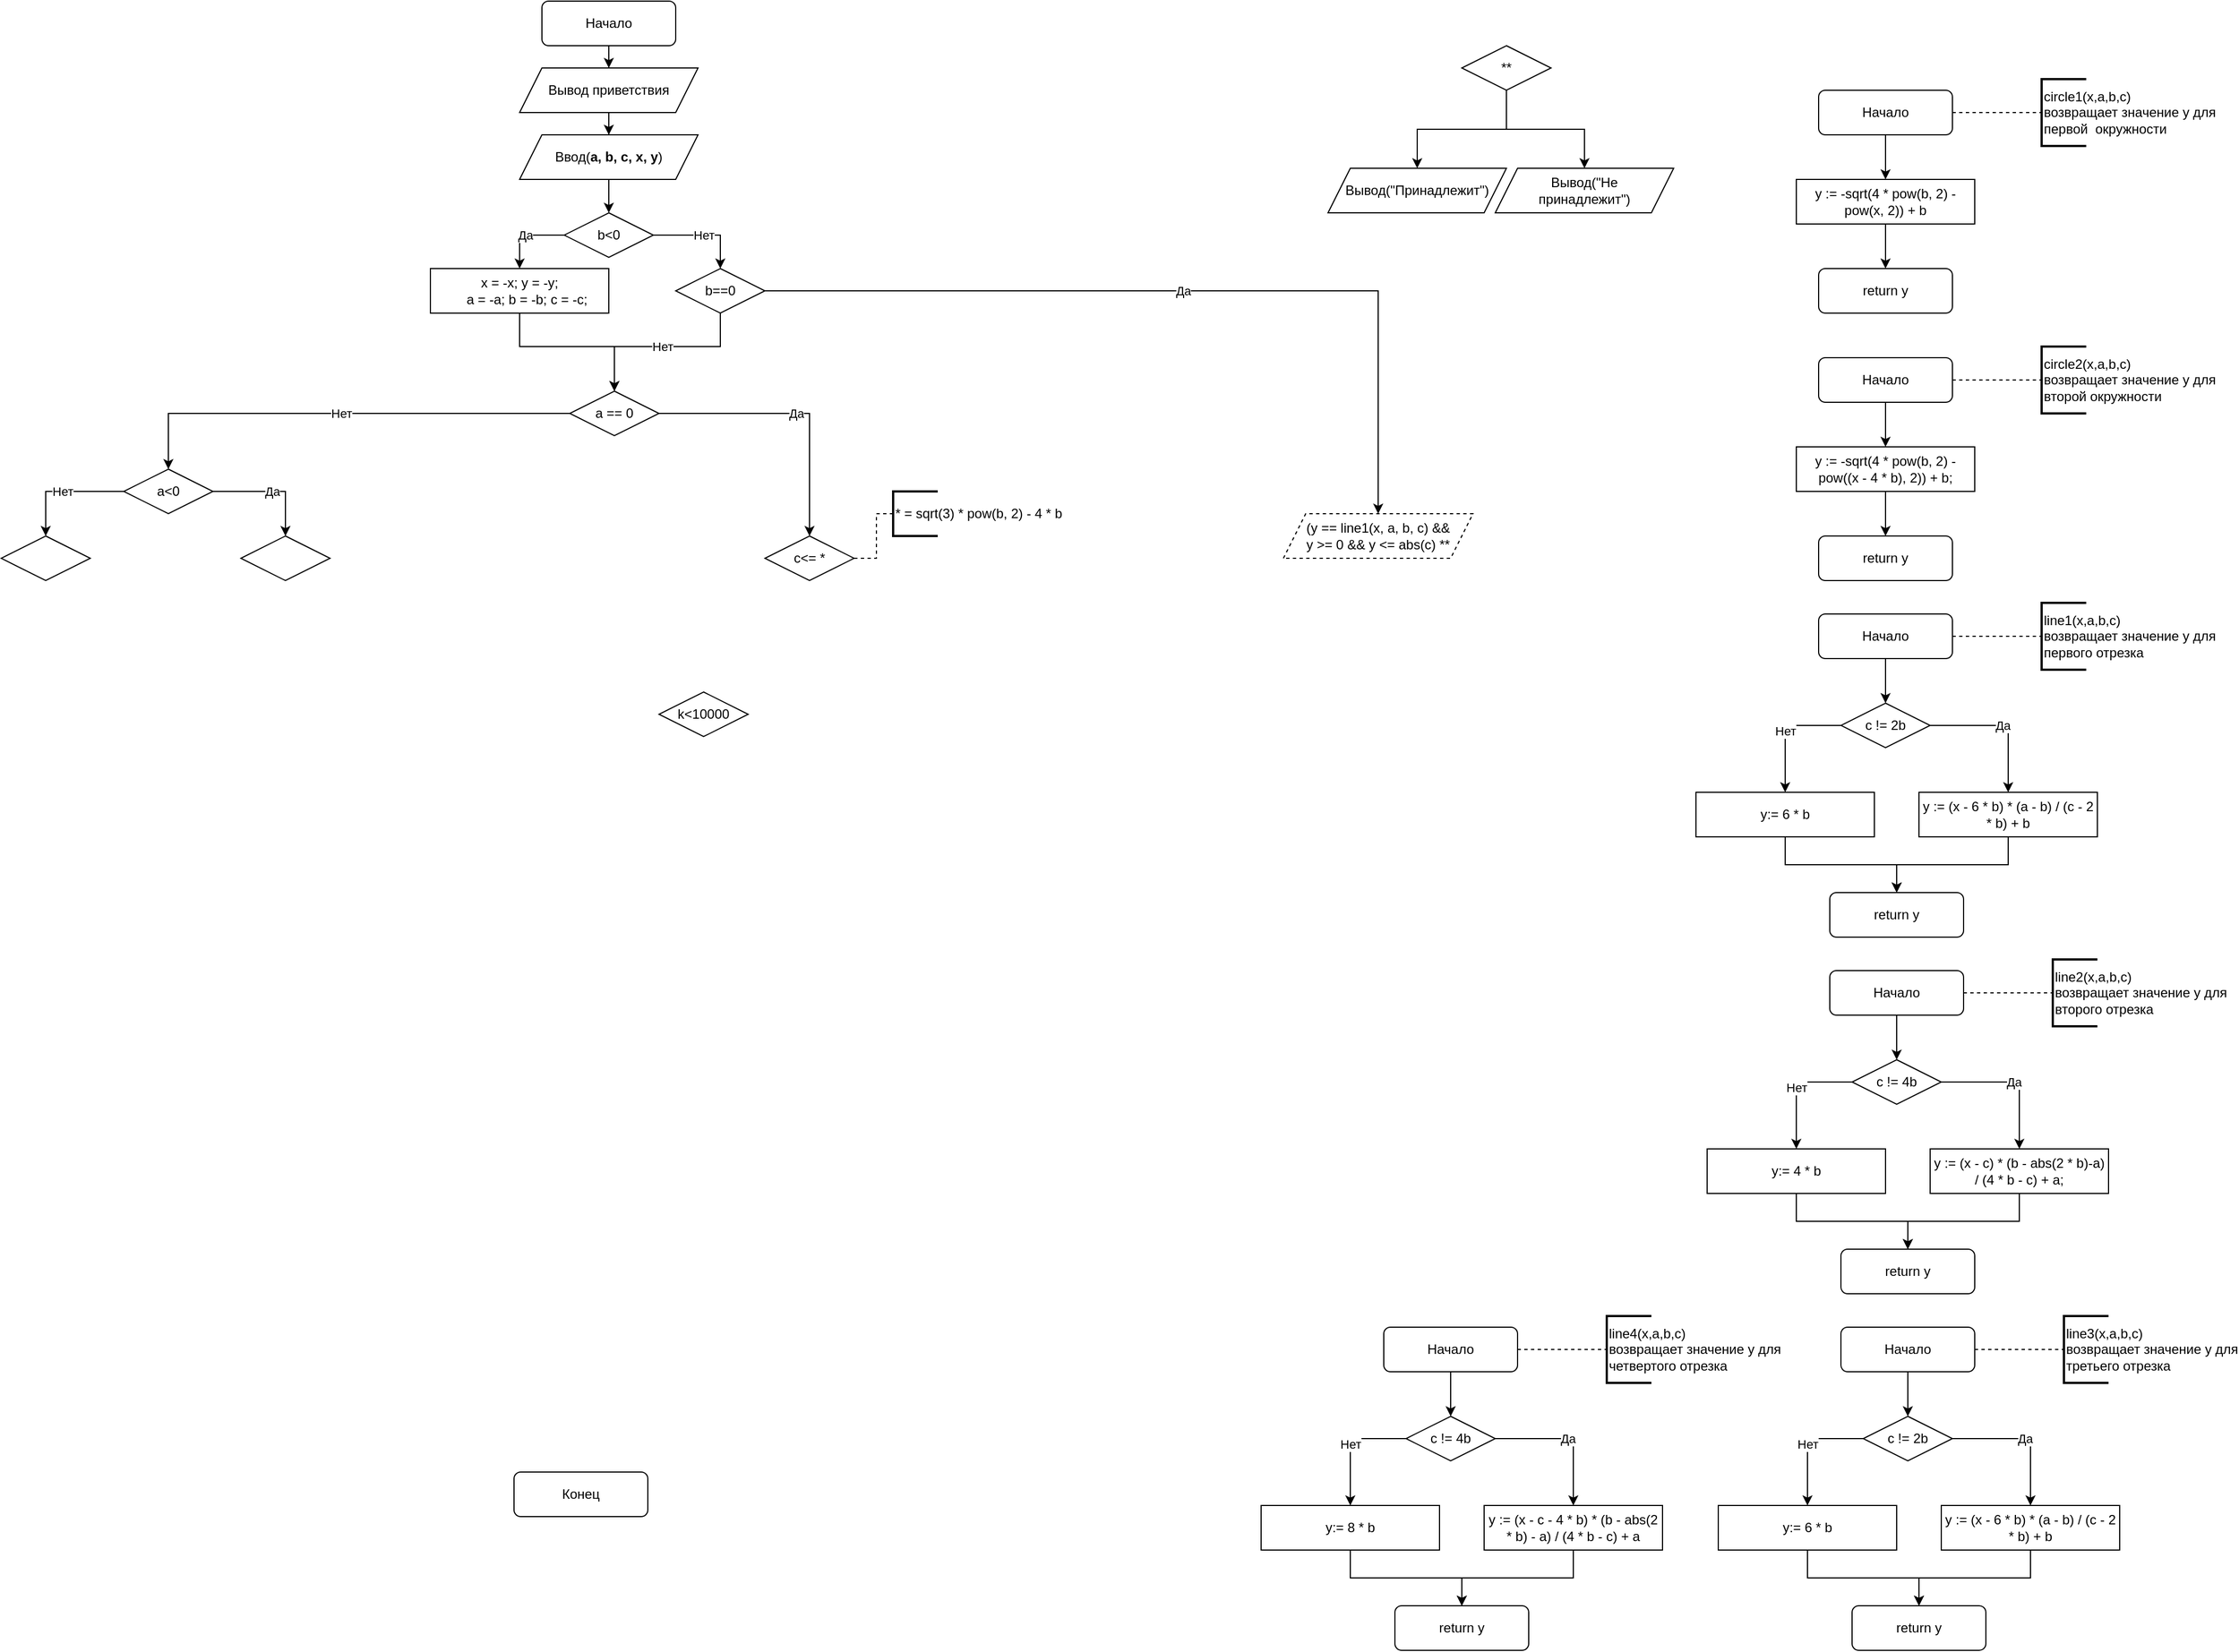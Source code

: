 <mxfile version="15.4.0" type="device"><diagram id="m8yp3lCfkOOQNY-iUT-n" name="Page-1"><mxGraphModel dx="1888" dy="607" grid="1" gridSize="10" guides="1" tooltips="1" connect="1" arrows="1" fold="1" page="1" pageScale="1" pageWidth="850" pageHeight="1100" math="0" shadow="0"><root><mxCell id="0"/><mxCell id="1" parent="0"/><mxCell id="dJwbTQsU5mwyMvVWYnpS-16" style="edgeStyle=orthogonalEdgeStyle;rounded=0;orthogonalLoop=1;jettySize=auto;html=1;entryX=0.5;entryY=0;entryDx=0;entryDy=0;" parent="1" source="dJwbTQsU5mwyMvVWYnpS-1" target="dJwbTQsU5mwyMvVWYnpS-2" edge="1"><mxGeometry relative="1" as="geometry"/></mxCell><mxCell id="dJwbTQsU5mwyMvVWYnpS-1" value="Начало" style="rounded=1;whiteSpace=wrap;html=1;" parent="1" vertex="1"><mxGeometry x="365" width="120" height="40" as="geometry"/></mxCell><mxCell id="dJwbTQsU5mwyMvVWYnpS-17" style="edgeStyle=orthogonalEdgeStyle;rounded=0;orthogonalLoop=1;jettySize=auto;html=1;entryX=0.5;entryY=0;entryDx=0;entryDy=0;" parent="1" source="dJwbTQsU5mwyMvVWYnpS-2" target="dJwbTQsU5mwyMvVWYnpS-3" edge="1"><mxGeometry relative="1" as="geometry"/></mxCell><mxCell id="dJwbTQsU5mwyMvVWYnpS-2" value="Вывод приветствия" style="shape=parallelogram;perimeter=parallelogramPerimeter;whiteSpace=wrap;html=1;fixedSize=1;" parent="1" vertex="1"><mxGeometry x="345" y="60" width="160" height="40" as="geometry"/></mxCell><mxCell id="dJwbTQsU5mwyMvVWYnpS-18" style="edgeStyle=orthogonalEdgeStyle;rounded=0;orthogonalLoop=1;jettySize=auto;html=1;entryX=0.5;entryY=0;entryDx=0;entryDy=0;" parent="1" source="dJwbTQsU5mwyMvVWYnpS-3" target="dJwbTQsU5mwyMvVWYnpS-4" edge="1"><mxGeometry relative="1" as="geometry"/></mxCell><mxCell id="dJwbTQsU5mwyMvVWYnpS-3" value="Ввод(&lt;b&gt;a, b, c, x, y&lt;/b&gt;)" style="shape=parallelogram;perimeter=parallelogramPerimeter;whiteSpace=wrap;html=1;fixedSize=1;" parent="1" vertex="1"><mxGeometry x="345" y="120" width="160" height="40" as="geometry"/></mxCell><mxCell id="dJwbTQsU5mwyMvVWYnpS-7" value="Да" style="edgeStyle=orthogonalEdgeStyle;rounded=0;orthogonalLoop=1;jettySize=auto;html=1;entryX=0.5;entryY=0;entryDx=0;entryDy=0;exitX=0;exitY=0.5;exitDx=0;exitDy=0;" parent="1" source="dJwbTQsU5mwyMvVWYnpS-4" target="dJwbTQsU5mwyMvVWYnpS-6" edge="1"><mxGeometry relative="1" as="geometry"/></mxCell><mxCell id="dJwbTQsU5mwyMvVWYnpS-8" value="Нет" style="edgeStyle=orthogonalEdgeStyle;rounded=0;orthogonalLoop=1;jettySize=auto;html=1;entryX=0.5;entryY=0;entryDx=0;entryDy=0;" parent="1" source="dJwbTQsU5mwyMvVWYnpS-4" target="dJwbTQsU5mwyMvVWYnpS-5" edge="1"><mxGeometry relative="1" as="geometry"/></mxCell><mxCell id="dJwbTQsU5mwyMvVWYnpS-4" value="b&amp;lt;0" style="rhombus;whiteSpace=wrap;html=1;" parent="1" vertex="1"><mxGeometry x="385" y="190" width="80" height="40" as="geometry"/></mxCell><mxCell id="dJwbTQsU5mwyMvVWYnpS-10" value="Да" style="edgeStyle=orthogonalEdgeStyle;rounded=0;orthogonalLoop=1;jettySize=auto;html=1;entryX=0.5;entryY=0;entryDx=0;entryDy=0;" parent="1" source="dJwbTQsU5mwyMvVWYnpS-5" target="1ssIPeORU8jgqgJLAaxF-1" edge="1"><mxGeometry relative="1" as="geometry"><mxPoint x="960" y="410" as="targetPoint"/></mxGeometry></mxCell><mxCell id="dJwbTQsU5mwyMvVWYnpS-12" value="Нет" style="edgeStyle=orthogonalEdgeStyle;rounded=0;orthogonalLoop=1;jettySize=auto;html=1;entryX=0.5;entryY=0;entryDx=0;entryDy=0;" parent="1" source="dJwbTQsU5mwyMvVWYnpS-5" target="dJwbTQsU5mwyMvVWYnpS-11" edge="1"><mxGeometry relative="1" as="geometry"><Array as="points"><mxPoint x="525" y="310"/><mxPoint x="430" y="310"/></Array></mxGeometry></mxCell><mxCell id="dJwbTQsU5mwyMvVWYnpS-5" value="b==0" style="rhombus;whiteSpace=wrap;html=1;" parent="1" vertex="1"><mxGeometry x="485" y="240" width="80" height="40" as="geometry"/></mxCell><mxCell id="dJwbTQsU5mwyMvVWYnpS-13" style="edgeStyle=orthogonalEdgeStyle;rounded=0;orthogonalLoop=1;jettySize=auto;html=1;entryX=0.5;entryY=0;entryDx=0;entryDy=0;" parent="1" source="dJwbTQsU5mwyMvVWYnpS-6" target="dJwbTQsU5mwyMvVWYnpS-11" edge="1"><mxGeometry relative="1" as="geometry"><Array as="points"><mxPoint x="345" y="310"/><mxPoint x="430" y="310"/></Array></mxGeometry></mxCell><mxCell id="dJwbTQsU5mwyMvVWYnpS-6" value="&lt;div&gt;x = -x;&amp;nbsp;&lt;span&gt;y = -y;&lt;/span&gt;&lt;/div&gt;&lt;div&gt;&amp;nbsp; &amp;nbsp; a = -a; b = -b; c = -c;&lt;/div&gt;" style="rounded=0;whiteSpace=wrap;html=1;" parent="1" vertex="1"><mxGeometry x="265" y="240" width="160" height="40" as="geometry"/></mxCell><mxCell id="dJwbTQsU5mwyMvVWYnpS-27" value="Нет" style="edgeStyle=orthogonalEdgeStyle;rounded=0;orthogonalLoop=1;jettySize=auto;html=1;entryX=0.5;entryY=0;entryDx=0;entryDy=0;" parent="1" source="dJwbTQsU5mwyMvVWYnpS-11" target="dJwbTQsU5mwyMvVWYnpS-26" edge="1"><mxGeometry relative="1" as="geometry"/></mxCell><mxCell id="dJwbTQsU5mwyMvVWYnpS-29" value="Да" style="edgeStyle=orthogonalEdgeStyle;rounded=0;orthogonalLoop=1;jettySize=auto;html=1;entryX=0.5;entryY=0;entryDx=0;entryDy=0;" parent="1" source="dJwbTQsU5mwyMvVWYnpS-11" target="dJwbTQsU5mwyMvVWYnpS-28" edge="1"><mxGeometry relative="1" as="geometry"/></mxCell><mxCell id="dJwbTQsU5mwyMvVWYnpS-11" value="a == 0" style="rhombus;whiteSpace=wrap;html=1;" parent="1" vertex="1"><mxGeometry x="390" y="350" width="80" height="40" as="geometry"/></mxCell><mxCell id="dJwbTQsU5mwyMvVWYnpS-14" value="Конец" style="rounded=1;whiteSpace=wrap;html=1;" parent="1" vertex="1"><mxGeometry x="340" y="1320" width="120" height="40" as="geometry"/></mxCell><mxCell id="dJwbTQsU5mwyMvVWYnpS-32" value="Нет" style="edgeStyle=orthogonalEdgeStyle;rounded=0;orthogonalLoop=1;jettySize=auto;html=1;entryX=0.5;entryY=0;entryDx=0;entryDy=0;" parent="1" source="dJwbTQsU5mwyMvVWYnpS-26" target="dJwbTQsU5mwyMvVWYnpS-30" edge="1"><mxGeometry relative="1" as="geometry"/></mxCell><mxCell id="dJwbTQsU5mwyMvVWYnpS-33" value="Да" style="edgeStyle=orthogonalEdgeStyle;rounded=0;orthogonalLoop=1;jettySize=auto;html=1;entryX=0.5;entryY=0;entryDx=0;entryDy=0;" parent="1" source="dJwbTQsU5mwyMvVWYnpS-26" target="dJwbTQsU5mwyMvVWYnpS-31" edge="1"><mxGeometry relative="1" as="geometry"><Array as="points"><mxPoint x="135" y="440"/></Array></mxGeometry></mxCell><mxCell id="dJwbTQsU5mwyMvVWYnpS-26" value="a&amp;lt;0" style="rhombus;whiteSpace=wrap;html=1;" parent="1" vertex="1"><mxGeometry x="-10" y="420" width="80" height="40" as="geometry"/></mxCell><mxCell id="dJwbTQsU5mwyMvVWYnpS-35" style="edgeStyle=orthogonalEdgeStyle;rounded=0;orthogonalLoop=1;jettySize=auto;html=1;entryX=0;entryY=0.5;entryDx=0;entryDy=0;entryPerimeter=0;endArrow=none;endFill=0;dashed=1;" parent="1" source="dJwbTQsU5mwyMvVWYnpS-28" target="dJwbTQsU5mwyMvVWYnpS-34" edge="1"><mxGeometry relative="1" as="geometry"/></mxCell><mxCell id="dJwbTQsU5mwyMvVWYnpS-28" value="с&amp;lt;= *" style="rhombus;whiteSpace=wrap;html=1;" parent="1" vertex="1"><mxGeometry x="565" y="480" width="80" height="40" as="geometry"/></mxCell><mxCell id="dJwbTQsU5mwyMvVWYnpS-30" value="" style="rhombus;whiteSpace=wrap;html=1;" parent="1" vertex="1"><mxGeometry x="-120" y="480" width="80" height="40" as="geometry"/></mxCell><mxCell id="dJwbTQsU5mwyMvVWYnpS-31" value="" style="rhombus;whiteSpace=wrap;html=1;" parent="1" vertex="1"><mxGeometry x="95" y="480" width="80" height="40" as="geometry"/></mxCell><mxCell id="dJwbTQsU5mwyMvVWYnpS-34" value="* = sqrt(3) * pow(b, 2) - 4 * b" style="strokeWidth=2;html=1;shape=mxgraph.flowchart.annotation_1;align=left;pointerEvents=1;" parent="1" vertex="1"><mxGeometry x="680" y="440" width="40" height="40" as="geometry"/></mxCell><mxCell id="dJwbTQsU5mwyMvVWYnpS-42" value="k&amp;lt;10000" style="rhombus;whiteSpace=wrap;html=1;" parent="1" vertex="1"><mxGeometry x="470" y="620" width="80" height="40" as="geometry"/></mxCell><mxCell id="dJwbTQsU5mwyMvVWYnpS-50" style="edgeStyle=orthogonalEdgeStyle;rounded=0;orthogonalLoop=1;jettySize=auto;html=1;entryX=0.5;entryY=0;entryDx=0;entryDy=0;endArrow=classic;endFill=1;" parent="1" source="dJwbTQsU5mwyMvVWYnpS-45" target="dJwbTQsU5mwyMvVWYnpS-49" edge="1"><mxGeometry relative="1" as="geometry"/></mxCell><mxCell id="dJwbTQsU5mwyMvVWYnpS-45" value="Начало" style="rounded=1;whiteSpace=wrap;html=1;" parent="1" vertex="1"><mxGeometry x="1510" y="80" width="120" height="40" as="geometry"/></mxCell><mxCell id="dJwbTQsU5mwyMvVWYnpS-46" style="edgeStyle=orthogonalEdgeStyle;rounded=0;orthogonalLoop=1;jettySize=auto;html=1;entryX=0;entryY=0.5;entryDx=0;entryDy=0;entryPerimeter=0;endArrow=none;endFill=0;dashed=1;exitX=1;exitY=0.5;exitDx=0;exitDy=0;" parent="1" source="dJwbTQsU5mwyMvVWYnpS-45" target="dJwbTQsU5mwyMvVWYnpS-47" edge="1"><mxGeometry relative="1" as="geometry"><mxPoint x="1570" y="110" as="sourcePoint"/></mxGeometry></mxCell><mxCell id="dJwbTQsU5mwyMvVWYnpS-47" value="circle1(x,a,b,c)&lt;br&gt;возвращает значение y для &lt;br&gt;первой&amp;nbsp; окружности" style="strokeWidth=2;html=1;shape=mxgraph.flowchart.annotation_1;align=left;pointerEvents=1;" parent="1" vertex="1"><mxGeometry x="1710" y="70" width="40" height="60" as="geometry"/></mxCell><mxCell id="dJwbTQsU5mwyMvVWYnpS-52" style="edgeStyle=orthogonalEdgeStyle;rounded=0;orthogonalLoop=1;jettySize=auto;html=1;entryX=0.5;entryY=0;entryDx=0;entryDy=0;endArrow=classic;endFill=1;" parent="1" source="dJwbTQsU5mwyMvVWYnpS-49" target="dJwbTQsU5mwyMvVWYnpS-51" edge="1"><mxGeometry relative="1" as="geometry"/></mxCell><mxCell id="dJwbTQsU5mwyMvVWYnpS-49" value="y :=&amp;nbsp;-sqrt(4 * pow(b, 2) - pow(x, 2)) + b" style="rounded=0;whiteSpace=wrap;html=1;" parent="1" vertex="1"><mxGeometry x="1490" y="160" width="160" height="40" as="geometry"/></mxCell><mxCell id="dJwbTQsU5mwyMvVWYnpS-51" value="return y" style="rounded=1;whiteSpace=wrap;html=1;" parent="1" vertex="1"><mxGeometry x="1510" y="240" width="120" height="40" as="geometry"/></mxCell><mxCell id="dJwbTQsU5mwyMvVWYnpS-53" style="edgeStyle=orthogonalEdgeStyle;rounded=0;orthogonalLoop=1;jettySize=auto;html=1;entryX=0.5;entryY=0;entryDx=0;entryDy=0;endArrow=classic;endFill=1;" parent="1" source="dJwbTQsU5mwyMvVWYnpS-54" target="dJwbTQsU5mwyMvVWYnpS-58" edge="1"><mxGeometry relative="1" as="geometry"/></mxCell><mxCell id="dJwbTQsU5mwyMvVWYnpS-54" value="Начало" style="rounded=1;whiteSpace=wrap;html=1;" parent="1" vertex="1"><mxGeometry x="1510" y="320" width="120" height="40" as="geometry"/></mxCell><mxCell id="dJwbTQsU5mwyMvVWYnpS-55" style="edgeStyle=orthogonalEdgeStyle;rounded=0;orthogonalLoop=1;jettySize=auto;html=1;entryX=0;entryY=0.5;entryDx=0;entryDy=0;entryPerimeter=0;endArrow=none;endFill=0;dashed=1;exitX=1;exitY=0.5;exitDx=0;exitDy=0;" parent="1" source="dJwbTQsU5mwyMvVWYnpS-54" target="dJwbTQsU5mwyMvVWYnpS-56" edge="1"><mxGeometry relative="1" as="geometry"><mxPoint x="1570" y="350" as="sourcePoint"/></mxGeometry></mxCell><mxCell id="dJwbTQsU5mwyMvVWYnpS-56" value="circle2(x,a,b,c)&lt;br&gt;возвращает значение y для &lt;br&gt;второй окружности" style="strokeWidth=2;html=1;shape=mxgraph.flowchart.annotation_1;align=left;pointerEvents=1;" parent="1" vertex="1"><mxGeometry x="1710" y="310" width="40" height="60" as="geometry"/></mxCell><mxCell id="dJwbTQsU5mwyMvVWYnpS-57" style="edgeStyle=orthogonalEdgeStyle;rounded=0;orthogonalLoop=1;jettySize=auto;html=1;entryX=0.5;entryY=0;entryDx=0;entryDy=0;endArrow=classic;endFill=1;" parent="1" source="dJwbTQsU5mwyMvVWYnpS-58" target="dJwbTQsU5mwyMvVWYnpS-59" edge="1"><mxGeometry relative="1" as="geometry"/></mxCell><mxCell id="dJwbTQsU5mwyMvVWYnpS-58" value="y :=&amp;nbsp;-sqrt(4 * pow(b, 2) - pow((x - 4 * b), 2)) + b;" style="rounded=0;whiteSpace=wrap;html=1;" parent="1" vertex="1"><mxGeometry x="1490" y="400" width="160" height="40" as="geometry"/></mxCell><mxCell id="dJwbTQsU5mwyMvVWYnpS-59" value="return y" style="rounded=1;whiteSpace=wrap;html=1;" parent="1" vertex="1"><mxGeometry x="1510" y="480" width="120" height="40" as="geometry"/></mxCell><mxCell id="dJwbTQsU5mwyMvVWYnpS-69" style="edgeStyle=orthogonalEdgeStyle;rounded=0;orthogonalLoop=1;jettySize=auto;html=1;entryX=0.5;entryY=0;entryDx=0;entryDy=0;endArrow=classic;endFill=1;" parent="1" source="dJwbTQsU5mwyMvVWYnpS-62" target="dJwbTQsU5mwyMvVWYnpS-68" edge="1"><mxGeometry relative="1" as="geometry"/></mxCell><mxCell id="dJwbTQsU5mwyMvVWYnpS-62" value="Начало" style="rounded=1;whiteSpace=wrap;html=1;" parent="1" vertex="1"><mxGeometry x="1510" y="550" width="120" height="40" as="geometry"/></mxCell><mxCell id="dJwbTQsU5mwyMvVWYnpS-63" style="edgeStyle=orthogonalEdgeStyle;rounded=0;orthogonalLoop=1;jettySize=auto;html=1;entryX=0;entryY=0.5;entryDx=0;entryDy=0;entryPerimeter=0;endArrow=none;endFill=0;dashed=1;exitX=1;exitY=0.5;exitDx=0;exitDy=0;" parent="1" source="dJwbTQsU5mwyMvVWYnpS-62" target="dJwbTQsU5mwyMvVWYnpS-64" edge="1"><mxGeometry relative="1" as="geometry"><mxPoint x="1570" y="580" as="sourcePoint"/></mxGeometry></mxCell><mxCell id="dJwbTQsU5mwyMvVWYnpS-64" value="line1(x,a,b,c)&lt;br&gt;возвращает значение y для &lt;br&gt;первого отрезка" style="strokeWidth=2;html=1;shape=mxgraph.flowchart.annotation_1;align=left;pointerEvents=1;" parent="1" vertex="1"><mxGeometry x="1710" y="540" width="40" height="60" as="geometry"/></mxCell><mxCell id="dJwbTQsU5mwyMvVWYnpS-74" style="edgeStyle=orthogonalEdgeStyle;rounded=0;orthogonalLoop=1;jettySize=auto;html=1;endArrow=classic;endFill=1;" parent="1" source="dJwbTQsU5mwyMvVWYnpS-66" target="dJwbTQsU5mwyMvVWYnpS-67" edge="1"><mxGeometry relative="1" as="geometry"/></mxCell><mxCell id="dJwbTQsU5mwyMvVWYnpS-66" value="y :=&amp;nbsp;(x - 6 * b) * (a - b) / (c - 2 * b) + b" style="rounded=0;whiteSpace=wrap;html=1;" parent="1" vertex="1"><mxGeometry x="1600" y="710" width="160" height="40" as="geometry"/></mxCell><mxCell id="dJwbTQsU5mwyMvVWYnpS-67" value="return y" style="rounded=1;whiteSpace=wrap;html=1;" parent="1" vertex="1"><mxGeometry x="1520" y="800" width="120" height="40" as="geometry"/></mxCell><mxCell id="dJwbTQsU5mwyMvVWYnpS-70" value="Да" style="edgeStyle=orthogonalEdgeStyle;rounded=0;orthogonalLoop=1;jettySize=auto;html=1;entryX=0.5;entryY=0;entryDx=0;entryDy=0;endArrow=classic;endFill=1;" parent="1" source="dJwbTQsU5mwyMvVWYnpS-68" target="dJwbTQsU5mwyMvVWYnpS-66" edge="1"><mxGeometry relative="1" as="geometry"><Array as="points"><mxPoint x="1680" y="650"/></Array></mxGeometry></mxCell><mxCell id="dJwbTQsU5mwyMvVWYnpS-72" value="Нет" style="edgeStyle=orthogonalEdgeStyle;rounded=0;orthogonalLoop=1;jettySize=auto;html=1;entryX=0.5;entryY=0;entryDx=0;entryDy=0;endArrow=classic;endFill=1;" parent="1" source="dJwbTQsU5mwyMvVWYnpS-68" target="dJwbTQsU5mwyMvVWYnpS-71" edge="1"><mxGeometry relative="1" as="geometry"><Array as="points"><mxPoint x="1480" y="650"/></Array></mxGeometry></mxCell><mxCell id="dJwbTQsU5mwyMvVWYnpS-68" value="с != 2b" style="rhombus;whiteSpace=wrap;html=1;" parent="1" vertex="1"><mxGeometry x="1530" y="630" width="80" height="40" as="geometry"/></mxCell><mxCell id="dJwbTQsU5mwyMvVWYnpS-73" style="edgeStyle=orthogonalEdgeStyle;rounded=0;orthogonalLoop=1;jettySize=auto;html=1;endArrow=classic;endFill=1;" parent="1" source="dJwbTQsU5mwyMvVWYnpS-71" target="dJwbTQsU5mwyMvVWYnpS-67" edge="1"><mxGeometry relative="1" as="geometry"/></mxCell><mxCell id="dJwbTQsU5mwyMvVWYnpS-71" value="y:= 6 * b " style="rounded=0;whiteSpace=wrap;html=1;" parent="1" vertex="1"><mxGeometry x="1400" y="710" width="160" height="40" as="geometry"/></mxCell><mxCell id="dJwbTQsU5mwyMvVWYnpS-75" style="edgeStyle=orthogonalEdgeStyle;rounded=0;orthogonalLoop=1;jettySize=auto;html=1;entryX=0.5;entryY=0;entryDx=0;entryDy=0;endArrow=classic;endFill=1;" parent="1" source="dJwbTQsU5mwyMvVWYnpS-76" target="dJwbTQsU5mwyMvVWYnpS-84" edge="1"><mxGeometry relative="1" as="geometry"/></mxCell><mxCell id="dJwbTQsU5mwyMvVWYnpS-76" value="Начало" style="rounded=1;whiteSpace=wrap;html=1;" parent="1" vertex="1"><mxGeometry x="1520" y="870" width="120" height="40" as="geometry"/></mxCell><mxCell id="dJwbTQsU5mwyMvVWYnpS-77" style="edgeStyle=orthogonalEdgeStyle;rounded=0;orthogonalLoop=1;jettySize=auto;html=1;entryX=0;entryY=0.5;entryDx=0;entryDy=0;entryPerimeter=0;endArrow=none;endFill=0;dashed=1;exitX=1;exitY=0.5;exitDx=0;exitDy=0;" parent="1" source="dJwbTQsU5mwyMvVWYnpS-76" target="dJwbTQsU5mwyMvVWYnpS-78" edge="1"><mxGeometry relative="1" as="geometry"><mxPoint x="1580" y="900" as="sourcePoint"/></mxGeometry></mxCell><mxCell id="dJwbTQsU5mwyMvVWYnpS-78" value="line2(x,a,b,c)&lt;br&gt;возвращает значение y для &lt;br&gt;второго отрезка" style="strokeWidth=2;html=1;shape=mxgraph.flowchart.annotation_1;align=left;pointerEvents=1;" parent="1" vertex="1"><mxGeometry x="1720" y="860" width="40" height="60" as="geometry"/></mxCell><mxCell id="dJwbTQsU5mwyMvVWYnpS-79" style="edgeStyle=orthogonalEdgeStyle;rounded=0;orthogonalLoop=1;jettySize=auto;html=1;endArrow=classic;endFill=1;" parent="1" source="dJwbTQsU5mwyMvVWYnpS-80" target="dJwbTQsU5mwyMvVWYnpS-81" edge="1"><mxGeometry relative="1" as="geometry"/></mxCell><mxCell id="dJwbTQsU5mwyMvVWYnpS-80" value="y :=&amp;nbsp;(x - c) * (b - abs(2 * b)-a) / (4 * b - c) + a;" style="rounded=0;whiteSpace=wrap;html=1;" parent="1" vertex="1"><mxGeometry x="1610" y="1030" width="160" height="40" as="geometry"/></mxCell><mxCell id="dJwbTQsU5mwyMvVWYnpS-81" value="return y" style="rounded=1;whiteSpace=wrap;html=1;" parent="1" vertex="1"><mxGeometry x="1530" y="1120" width="120" height="40" as="geometry"/></mxCell><mxCell id="dJwbTQsU5mwyMvVWYnpS-82" value="Да" style="edgeStyle=orthogonalEdgeStyle;rounded=0;orthogonalLoop=1;jettySize=auto;html=1;entryX=0.5;entryY=0;entryDx=0;entryDy=0;endArrow=classic;endFill=1;" parent="1" source="dJwbTQsU5mwyMvVWYnpS-84" target="dJwbTQsU5mwyMvVWYnpS-80" edge="1"><mxGeometry relative="1" as="geometry"><Array as="points"><mxPoint x="1690" y="970"/></Array></mxGeometry></mxCell><mxCell id="dJwbTQsU5mwyMvVWYnpS-83" value="Нет" style="edgeStyle=orthogonalEdgeStyle;rounded=0;orthogonalLoop=1;jettySize=auto;html=1;entryX=0.5;entryY=0;entryDx=0;entryDy=0;endArrow=classic;endFill=1;" parent="1" source="dJwbTQsU5mwyMvVWYnpS-84" target="dJwbTQsU5mwyMvVWYnpS-86" edge="1"><mxGeometry relative="1" as="geometry"><Array as="points"><mxPoint x="1490" y="970"/></Array></mxGeometry></mxCell><mxCell id="dJwbTQsU5mwyMvVWYnpS-84" value="с != 4b" style="rhombus;whiteSpace=wrap;html=1;" parent="1" vertex="1"><mxGeometry x="1540" y="950" width="80" height="40" as="geometry"/></mxCell><mxCell id="dJwbTQsU5mwyMvVWYnpS-85" style="edgeStyle=orthogonalEdgeStyle;rounded=0;orthogonalLoop=1;jettySize=auto;html=1;endArrow=classic;endFill=1;" parent="1" source="dJwbTQsU5mwyMvVWYnpS-86" target="dJwbTQsU5mwyMvVWYnpS-81" edge="1"><mxGeometry relative="1" as="geometry"/></mxCell><mxCell id="dJwbTQsU5mwyMvVWYnpS-86" value="y:= 4 * b " style="rounded=0;whiteSpace=wrap;html=1;" parent="1" vertex="1"><mxGeometry x="1410" y="1030" width="160" height="40" as="geometry"/></mxCell><mxCell id="dJwbTQsU5mwyMvVWYnpS-100" style="edgeStyle=orthogonalEdgeStyle;rounded=0;orthogonalLoop=1;jettySize=auto;html=1;entryX=0.5;entryY=0;entryDx=0;entryDy=0;endArrow=classic;endFill=1;" parent="1" source="dJwbTQsU5mwyMvVWYnpS-101" target="dJwbTQsU5mwyMvVWYnpS-109" edge="1"><mxGeometry relative="1" as="geometry"/></mxCell><mxCell id="dJwbTQsU5mwyMvVWYnpS-101" value="Начало" style="rounded=1;whiteSpace=wrap;html=1;" parent="1" vertex="1"><mxGeometry x="1530" y="1190" width="120" height="40" as="geometry"/></mxCell><mxCell id="dJwbTQsU5mwyMvVWYnpS-102" style="edgeStyle=orthogonalEdgeStyle;rounded=0;orthogonalLoop=1;jettySize=auto;html=1;entryX=0;entryY=0.5;entryDx=0;entryDy=0;entryPerimeter=0;endArrow=none;endFill=0;dashed=1;exitX=1;exitY=0.5;exitDx=0;exitDy=0;" parent="1" source="dJwbTQsU5mwyMvVWYnpS-101" target="dJwbTQsU5mwyMvVWYnpS-103" edge="1"><mxGeometry relative="1" as="geometry"><mxPoint x="1590" y="1220" as="sourcePoint"/></mxGeometry></mxCell><mxCell id="dJwbTQsU5mwyMvVWYnpS-103" value="line3(x,a,b,c)&lt;br&gt;возвращает значение y для &lt;br&gt;третьего отрезка" style="strokeWidth=2;html=1;shape=mxgraph.flowchart.annotation_1;align=left;pointerEvents=1;" parent="1" vertex="1"><mxGeometry x="1730" y="1180" width="40" height="60" as="geometry"/></mxCell><mxCell id="dJwbTQsU5mwyMvVWYnpS-104" style="edgeStyle=orthogonalEdgeStyle;rounded=0;orthogonalLoop=1;jettySize=auto;html=1;endArrow=classic;endFill=1;" parent="1" source="dJwbTQsU5mwyMvVWYnpS-105" target="dJwbTQsU5mwyMvVWYnpS-106" edge="1"><mxGeometry relative="1" as="geometry"/></mxCell><mxCell id="dJwbTQsU5mwyMvVWYnpS-105" value="y :=&amp;nbsp;(x - 6 * b) * (a - b) / (c - 2 * b) + b" style="rounded=0;whiteSpace=wrap;html=1;" parent="1" vertex="1"><mxGeometry x="1620" y="1350" width="160" height="40" as="geometry"/></mxCell><mxCell id="dJwbTQsU5mwyMvVWYnpS-106" value="return y" style="rounded=1;whiteSpace=wrap;html=1;" parent="1" vertex="1"><mxGeometry x="1540" y="1440" width="120" height="40" as="geometry"/></mxCell><mxCell id="dJwbTQsU5mwyMvVWYnpS-107" value="Да" style="edgeStyle=orthogonalEdgeStyle;rounded=0;orthogonalLoop=1;jettySize=auto;html=1;entryX=0.5;entryY=0;entryDx=0;entryDy=0;endArrow=classic;endFill=1;" parent="1" source="dJwbTQsU5mwyMvVWYnpS-109" target="dJwbTQsU5mwyMvVWYnpS-105" edge="1"><mxGeometry relative="1" as="geometry"><Array as="points"><mxPoint x="1700" y="1290"/></Array></mxGeometry></mxCell><mxCell id="dJwbTQsU5mwyMvVWYnpS-108" value="Нет" style="edgeStyle=orthogonalEdgeStyle;rounded=0;orthogonalLoop=1;jettySize=auto;html=1;entryX=0.5;entryY=0;entryDx=0;entryDy=0;endArrow=classic;endFill=1;" parent="1" source="dJwbTQsU5mwyMvVWYnpS-109" target="dJwbTQsU5mwyMvVWYnpS-111" edge="1"><mxGeometry relative="1" as="geometry"><Array as="points"><mxPoint x="1500" y="1290"/></Array></mxGeometry></mxCell><mxCell id="dJwbTQsU5mwyMvVWYnpS-109" value="с != 2b" style="rhombus;whiteSpace=wrap;html=1;" parent="1" vertex="1"><mxGeometry x="1550" y="1270" width="80" height="40" as="geometry"/></mxCell><mxCell id="dJwbTQsU5mwyMvVWYnpS-110" style="edgeStyle=orthogonalEdgeStyle;rounded=0;orthogonalLoop=1;jettySize=auto;html=1;endArrow=classic;endFill=1;" parent="1" source="dJwbTQsU5mwyMvVWYnpS-111" target="dJwbTQsU5mwyMvVWYnpS-106" edge="1"><mxGeometry relative="1" as="geometry"/></mxCell><mxCell id="dJwbTQsU5mwyMvVWYnpS-111" value="y:= 6 * b " style="rounded=0;whiteSpace=wrap;html=1;" parent="1" vertex="1"><mxGeometry x="1420" y="1350" width="160" height="40" as="geometry"/></mxCell><mxCell id="dJwbTQsU5mwyMvVWYnpS-112" style="edgeStyle=orthogonalEdgeStyle;rounded=0;orthogonalLoop=1;jettySize=auto;html=1;entryX=0.5;entryY=0;entryDx=0;entryDy=0;endArrow=classic;endFill=1;" parent="1" source="dJwbTQsU5mwyMvVWYnpS-113" target="dJwbTQsU5mwyMvVWYnpS-121" edge="1"><mxGeometry relative="1" as="geometry"/></mxCell><mxCell id="dJwbTQsU5mwyMvVWYnpS-113" value="Начало" style="rounded=1;whiteSpace=wrap;html=1;" parent="1" vertex="1"><mxGeometry x="1120" y="1190" width="120" height="40" as="geometry"/></mxCell><mxCell id="dJwbTQsU5mwyMvVWYnpS-114" style="edgeStyle=orthogonalEdgeStyle;rounded=0;orthogonalLoop=1;jettySize=auto;html=1;entryX=0;entryY=0.5;entryDx=0;entryDy=0;entryPerimeter=0;endArrow=none;endFill=0;dashed=1;exitX=1;exitY=0.5;exitDx=0;exitDy=0;" parent="1" source="dJwbTQsU5mwyMvVWYnpS-113" target="dJwbTQsU5mwyMvVWYnpS-115" edge="1"><mxGeometry relative="1" as="geometry"><mxPoint x="1180" y="1220" as="sourcePoint"/></mxGeometry></mxCell><mxCell id="dJwbTQsU5mwyMvVWYnpS-115" value="line4(x,a,b,c)&lt;br&gt;возвращает значение y для &lt;br&gt;четвертого отрезка" style="strokeWidth=2;html=1;shape=mxgraph.flowchart.annotation_1;align=left;pointerEvents=1;" parent="1" vertex="1"><mxGeometry x="1320" y="1180" width="40" height="60" as="geometry"/></mxCell><mxCell id="dJwbTQsU5mwyMvVWYnpS-116" style="edgeStyle=orthogonalEdgeStyle;rounded=0;orthogonalLoop=1;jettySize=auto;html=1;endArrow=classic;endFill=1;" parent="1" source="dJwbTQsU5mwyMvVWYnpS-117" target="dJwbTQsU5mwyMvVWYnpS-118" edge="1"><mxGeometry relative="1" as="geometry"/></mxCell><mxCell id="dJwbTQsU5mwyMvVWYnpS-117" value="y :=&amp;nbsp;(x - c - 4 * b) * (b - abs(2 * b) - a) / (4 * b - c) + a" style="rounded=0;whiteSpace=wrap;html=1;" parent="1" vertex="1"><mxGeometry x="1210" y="1350" width="160" height="40" as="geometry"/></mxCell><mxCell id="dJwbTQsU5mwyMvVWYnpS-118" value="return y" style="rounded=1;whiteSpace=wrap;html=1;" parent="1" vertex="1"><mxGeometry x="1130" y="1440" width="120" height="40" as="geometry"/></mxCell><mxCell id="dJwbTQsU5mwyMvVWYnpS-119" value="Да" style="edgeStyle=orthogonalEdgeStyle;rounded=0;orthogonalLoop=1;jettySize=auto;html=1;entryX=0.5;entryY=0;entryDx=0;entryDy=0;endArrow=classic;endFill=1;" parent="1" source="dJwbTQsU5mwyMvVWYnpS-121" target="dJwbTQsU5mwyMvVWYnpS-117" edge="1"><mxGeometry relative="1" as="geometry"><Array as="points"><mxPoint x="1290" y="1290"/></Array></mxGeometry></mxCell><mxCell id="dJwbTQsU5mwyMvVWYnpS-120" value="Нет" style="edgeStyle=orthogonalEdgeStyle;rounded=0;orthogonalLoop=1;jettySize=auto;html=1;entryX=0.5;entryY=0;entryDx=0;entryDy=0;endArrow=classic;endFill=1;" parent="1" source="dJwbTQsU5mwyMvVWYnpS-121" target="dJwbTQsU5mwyMvVWYnpS-123" edge="1"><mxGeometry relative="1" as="geometry"><Array as="points"><mxPoint x="1090" y="1290"/></Array></mxGeometry></mxCell><mxCell id="dJwbTQsU5mwyMvVWYnpS-121" value="с != 4b" style="rhombus;whiteSpace=wrap;html=1;" parent="1" vertex="1"><mxGeometry x="1140" y="1270" width="80" height="40" as="geometry"/></mxCell><mxCell id="dJwbTQsU5mwyMvVWYnpS-122" style="edgeStyle=orthogonalEdgeStyle;rounded=0;orthogonalLoop=1;jettySize=auto;html=1;endArrow=classic;endFill=1;" parent="1" source="dJwbTQsU5mwyMvVWYnpS-123" target="dJwbTQsU5mwyMvVWYnpS-118" edge="1"><mxGeometry relative="1" as="geometry"/></mxCell><mxCell id="dJwbTQsU5mwyMvVWYnpS-123" value="y:= 8 * b " style="rounded=0;whiteSpace=wrap;html=1;" parent="1" vertex="1"><mxGeometry x="1010" y="1350" width="160" height="40" as="geometry"/></mxCell><mxCell id="1ssIPeORU8jgqgJLAaxF-1" value="&lt;span style=&quot;text-align: left&quot;&gt;(y == line1(x, a, b, c) &amp;amp;&amp;amp; &lt;br&gt;y &amp;gt;= 0 &amp;amp;&amp;amp; y &amp;lt;= abs(c) **&lt;/span&gt;" style="shape=parallelogram;perimeter=parallelogramPerimeter;whiteSpace=wrap;html=1;fixedSize=1;dashed=1;" vertex="1" parent="1"><mxGeometry x="1030" y="460" width="170" height="40" as="geometry"/></mxCell><mxCell id="1ssIPeORU8jgqgJLAaxF-2" style="edgeStyle=orthogonalEdgeStyle;rounded=0;orthogonalLoop=1;jettySize=auto;html=1;entryX=0.5;entryY=0;entryDx=0;entryDy=0;" edge="1" parent="1" source="1ssIPeORU8jgqgJLAaxF-4" target="1ssIPeORU8jgqgJLAaxF-5"><mxGeometry relative="1" as="geometry"/></mxCell><mxCell id="1ssIPeORU8jgqgJLAaxF-3" style="edgeStyle=orthogonalEdgeStyle;rounded=0;orthogonalLoop=1;jettySize=auto;html=1;entryX=0.5;entryY=0;entryDx=0;entryDy=0;" edge="1" parent="1" source="1ssIPeORU8jgqgJLAaxF-4" target="1ssIPeORU8jgqgJLAaxF-6"><mxGeometry relative="1" as="geometry"/></mxCell><mxCell id="1ssIPeORU8jgqgJLAaxF-4" value="**" style="rhombus;whiteSpace=wrap;html=1;" vertex="1" parent="1"><mxGeometry x="1190" y="40" width="80" height="40" as="geometry"/></mxCell><mxCell id="1ssIPeORU8jgqgJLAaxF-5" value="Вывод(&quot;Принадлежит&quot;)" style="shape=parallelogram;perimeter=parallelogramPerimeter;whiteSpace=wrap;html=1;fixedSize=1;" vertex="1" parent="1"><mxGeometry x="1070" y="150" width="160" height="40" as="geometry"/></mxCell><mxCell id="1ssIPeORU8jgqgJLAaxF-6" value="Вывод(&quot;Не &lt;br&gt;принадлежит&quot;)" style="shape=parallelogram;perimeter=parallelogramPerimeter;whiteSpace=wrap;html=1;fixedSize=1;" vertex="1" parent="1"><mxGeometry x="1220" y="150" width="160" height="40" as="geometry"/></mxCell></root></mxGraphModel></diagram></mxfile>